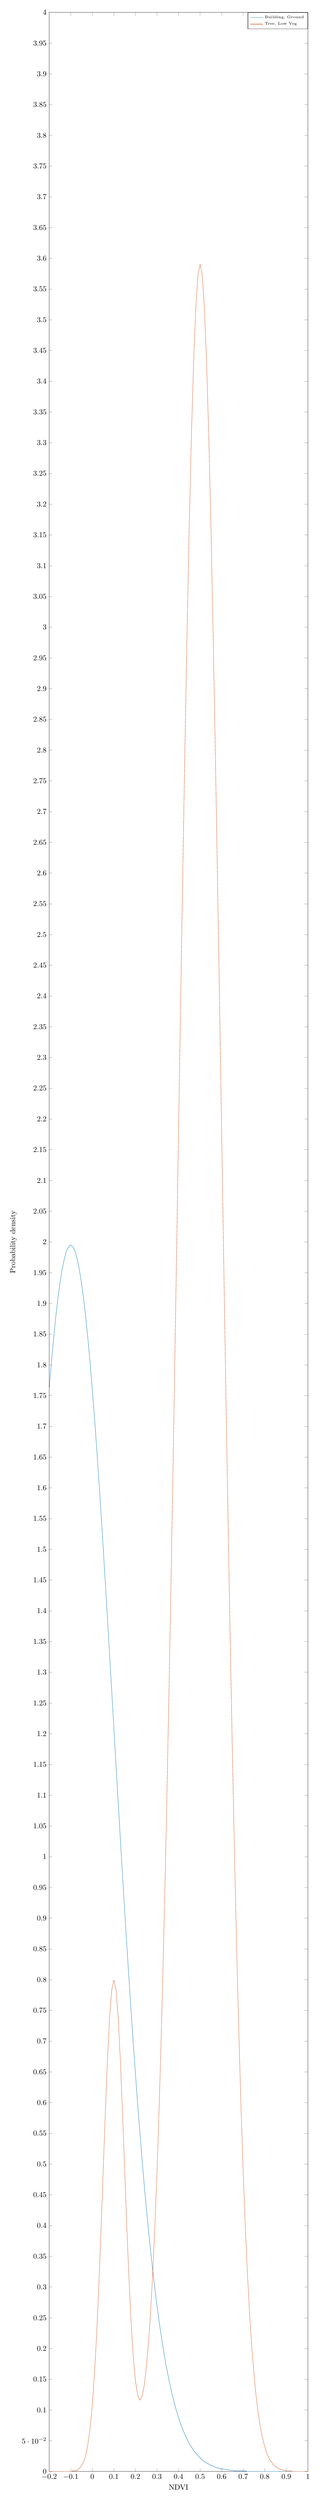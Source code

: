 % This file was created by matlab2tikz.
%
%The latest updates can be retrieved from
%  http://www.mathworks.com/matlabcentral/fileexchange/22022-matlab2tikz-matlab2tikz
%where you can also make suggestions and rate matlab2tikz.
%
\definecolor{mycolor1}{rgb}{0.0,0.447,0.741}%
\definecolor{mycolor2}{rgb}{0.85,0.325,0.098}%
%
\begin{tikzpicture}

\begin{axis}[%
width=1\linewidth,
height=0.2\textheight,
scale only axis,
ylabel near ticks,
xmin=-0.2,
xmax=1,
ymin=0,
ymax=4,
xlabel={NDVI},
ylabel={Probability density},
axis background/.style={fill=white},
legend style={legend cell align=left, align=left, draw=white!15!black, at={(1,1)},anchor=north east,font=\tiny}
]

\addplot [color=mycolor1]
  table[row sep=crcr]{%
-0.2	1.76\\
-0.19	1.803\\
-0.18	1.841\\
-0.17	1.876\\
-0.16	1.907\\
-0.15	1.933\\
-0.14	1.955\\
-0.13	1.972\\
-0.12	1.985\\
-0.11	1.992\\
-0.1	1.995\\
-0.09	1.992\\
-0.08	1.985\\
-0.07	1.972\\
-0.06	1.955\\
-0.05	1.933\\
-0.04	1.907\\
-0.03	1.876\\
-0.02	1.841\\
-0.01	1.803\\
0	1.76\\
0.01	1.715\\
0.02	1.666\\
0.03	1.615\\
0.04	1.561\\
0.05	1.506\\
0.06	1.448\\
0.07	1.39\\
0.08	1.33\\
0.09	1.27\\
0.1	1.21\\
0.11	1.149\\
0.12	1.089\\
0.13	1.03\\
0.14	0.971\\
0.15	0.913\\
0.16	0.857\\
0.17	0.802\\
0.18	0.749\\
0.19	0.697\\
0.2	0.648\\
0.21	0.6\\
0.22	0.555\\
0.23	0.511\\
0.24	0.47\\
0.25	0.431\\
0.26	0.395\\
0.27	0.36\\
0.28	0.328\\
0.29	0.298\\
0.3	0.27\\
0.31	0.244\\
0.32	0.22\\
0.33	0.198\\
0.34	0.177\\
0.35	0.159\\
0.36	0.142\\
0.37	0.126\\
0.38	0.112\\
0.39	0.099\\
0.4	0.088\\
0.41	0.077\\
0.42	0.068\\
0.43	0.06\\
0.44	0.052\\
0.45	0.045\\
0.46	0.04\\
0.47	0.034\\
0.48	0.03\\
0.49	0.026\\
0.5	0.022\\
0.51	0.019\\
0.52	0.016\\
0.53	0.014\\
0.54	0.012\\
0.55	0.01\\
0.56	0.009\\
0.57	0.007\\
0.58	0.006\\
0.59	0.005\\
0.6	0.004\\
0.61	0.004\\
0.62	0.003\\
0.63	0.003\\
0.64	0.002\\
0.65	0.002\\
0.66	0.001\\
0.67	0.001\\
0.68	0.001\\
0.69	0.001\\
0.7	0.001\\
0.71	0.001\\
0.72	0.0\\
0.73	0.0\\
0.74	0.0\\
0.75	0.0\\
0.76	0.0\\
0.77	0.0\\
0.78	0.0\\
0.79	9.996e-05\\
0.8	7.992e-05\\
0.81	6.374e-05\\
0.82	5.07e-05\\
0.83	4.024e-05\\
0.84	3.185e-05\\
0.85	2.515e-05\\
0.86	1.981e-05\\
0.87	1.556e-05\\
0.88	1.219e-05\\
0.89	9.533e-06\\
0.9	7.434e-06\\
0.91	5.782e-06\\
0.92	4.486e-06\\
0.93	3.472e-06\\
0.94	2.681e-06\\
0.95	2.064e-06\\
0.96	1.586e-06\\
0.97	1.215e-06\\
0.98	9.287e-07\\
0.99	7.081e-07\\
1	5.385e-07\\
};
\addlegendentry{Building, Ground}

\addplot [color=mycolor2]
  table[row sep=crcr]{%
-0.2	1.223e-08\\
-0.19	3.971e-08\\
-0.18	1.24e-07\\
-0.17	3.721e-07\\
-0.16	1.073e-06\\
-0.15	2.976e-06\\
-0.14	7.927e-06\\
-0.13	2.029e-05\\
-0.12	4.99e-05\\
-0.11	0.0\\
-0.1	0.0\\
-0.09	0.001\\
-0.08	0.001\\
-0.07	0.002\\
-0.06	0.005\\
-0.05	0.009\\
-0.04	0.016\\
-0.03	0.027\\
-0.02	0.045\\
-0.01	0.071\\
0	0.108\\
0.01	0.158\\
0.02	0.222\\
0.03	0.3\\
0.04	0.388\\
0.05	0.484\\
0.06	0.58\\
0.07	0.667\\
0.08	0.737\\
0.09	0.783\\
0.1	0.799\\
0.11	0.784\\
0.12	0.739\\
0.13	0.67\\
0.14	0.585\\
0.15	0.492\\
0.16	0.399\\
0.17	0.315\\
0.18	0.243\\
0.19	0.187\\
0.2	0.148\\
0.21	0.125\\
0.22	0.116\\
0.23	0.121\\
0.24	0.138\\
0.25	0.167\\
0.26	0.206\\
0.27	0.257\\
0.28	0.32\\
0.29	0.396\\
0.3	0.486\\
0.31	0.591\\
0.32	0.711\\
0.33	0.846\\
0.34	0.998\\
0.35	1.166\\
0.36	1.348\\
0.37	1.542\\
0.38	1.748\\
0.39	1.961\\
0.4	2.178\\
0.41	2.395\\
0.42	2.607\\
0.43	2.81\\
0.44	2.999\\
0.45	3.169\\
0.46	3.314\\
0.47	3.432\\
0.48	3.519\\
0.49	3.573\\
0.5	3.59\\
0.51	3.573\\
0.52	3.519\\
0.53	3.432\\
0.54	3.314\\
0.55	3.169\\
0.56	2.999\\
0.57	2.81\\
0.58	2.607\\
0.59	2.395\\
0.6	2.178\\
0.61	1.961\\
0.62	1.748\\
0.63	1.542\\
0.64	1.348\\
0.65	1.166\\
0.66	0.998\\
0.67	0.846\\
0.68	0.711\\
0.69	0.591\\
0.7	0.486\\
0.71	0.396\\
0.72	0.319\\
0.73	0.255\\
0.74	0.202\\
0.75	0.158\\
0.76	0.122\\
0.77	0.094\\
0.78	0.071\\
0.79	0.054\\
0.8	0.04\\
0.81	0.029\\
0.82	0.021\\
0.83	0.016\\
0.84	0.011\\
0.85	0.008\\
0.86	0.006\\
0.87	0.004\\
0.88	0.003\\
0.89	0.002\\
0.9	0.001\\
0.91	0.001\\
0.92	0.001\\
0.93	0.0\\
0.94	0.0\\
0.95	0.0\\
0.96	9.127e-05\\
0.97	5.733e-05\\
0.98	3.565e-05\\
0.99	2.195e-05\\
1	1.338e-05\\
};
\addlegendentry{Tree, Low Veg}

\end{axis}
\end{tikzpicture}%